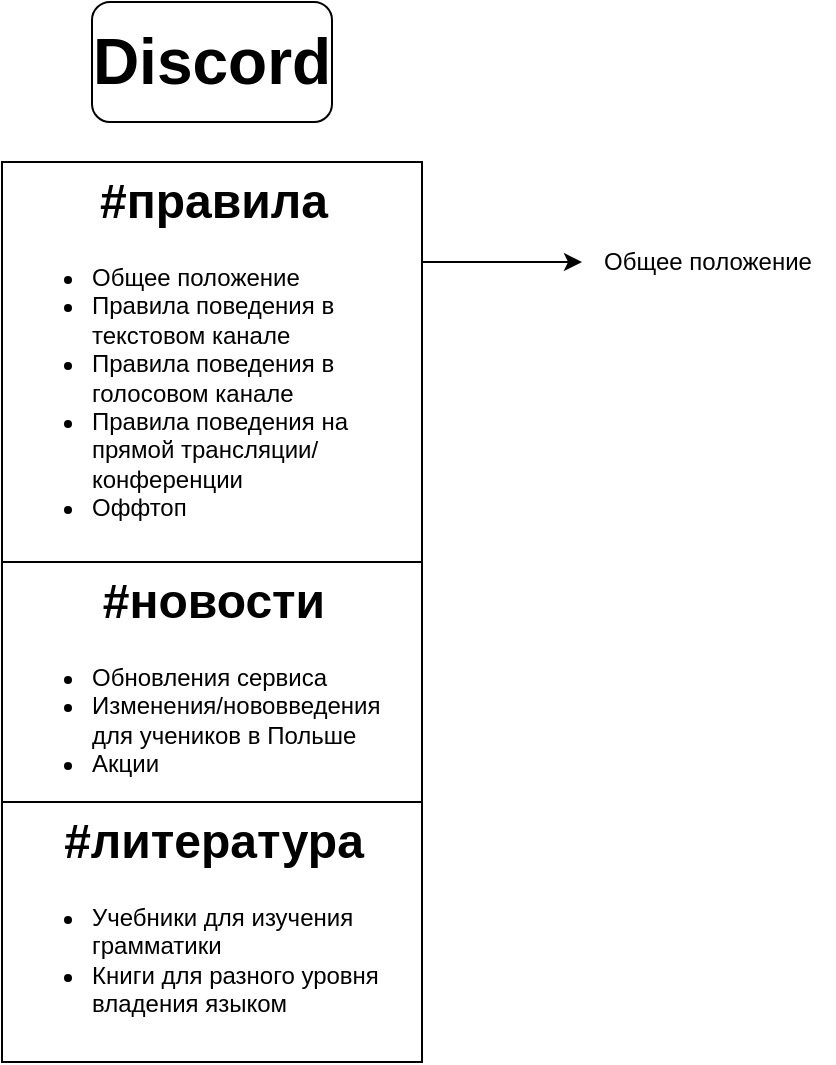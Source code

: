 <mxfile version="14.4.9" type="github">
  <diagram id="SIkGXITU9Z35wxNCEEsx" name="Page-1">
    <mxGraphModel dx="946" dy="662" grid="1" gridSize="10" guides="1" tooltips="1" connect="1" arrows="1" fold="1" page="1" pageScale="1" pageWidth="827" pageHeight="1169" math="0" shadow="0">
      <root>
        <mxCell id="0" />
        <mxCell id="1" parent="0" />
        <mxCell id="UHk0uMI-Ep7OaX0F3Ku_-1" value="&lt;font style=&quot;font-size: 32px&quot;&gt;&lt;b&gt;Discord&lt;/b&gt;&lt;/font&gt;" style="rounded=1;whiteSpace=wrap;html=1;" vertex="1" parent="1">
          <mxGeometry x="185" y="120" width="120" height="60" as="geometry" />
        </mxCell>
        <mxCell id="UHk0uMI-Ep7OaX0F3Ku_-13" style="edgeStyle=orthogonalEdgeStyle;rounded=0;orthogonalLoop=1;jettySize=auto;html=1;exitX=1;exitY=0.25;exitDx=0;exitDy=0;" edge="1" parent="1" source="UHk0uMI-Ep7OaX0F3Ku_-3" target="UHk0uMI-Ep7OaX0F3Ku_-11">
          <mxGeometry relative="1" as="geometry" />
        </mxCell>
        <mxCell id="UHk0uMI-Ep7OaX0F3Ku_-3" value="&lt;h1 style=&quot;text-align: center&quot;&gt;#правила&lt;/h1&gt;&lt;div&gt;&lt;ul&gt;&lt;li&gt;Общее положение&amp;nbsp;&lt;br&gt;&lt;/li&gt;&lt;li&gt;Правила поведения в текстовом канале&lt;br&gt;&lt;/li&gt;&lt;li&gt;Правила поведения в голосовом канале&lt;br&gt;&lt;/li&gt;&lt;li&gt;Правила поведения на прямой трансляции/конференции&lt;br&gt;&lt;/li&gt;&lt;li&gt;Оффтоп&lt;/li&gt;&lt;/ul&gt;&lt;/div&gt;&lt;div&gt;&lt;br&gt;&lt;/div&gt;&lt;div&gt;&lt;br&gt;&lt;/div&gt;" style="text;html=1;spacing=5;spacingTop=-20;whiteSpace=wrap;overflow=hidden;rounded=0;strokeColor=#000000;" vertex="1" parent="1">
          <mxGeometry x="140" y="200" width="210" height="200" as="geometry" />
        </mxCell>
        <mxCell id="UHk0uMI-Ep7OaX0F3Ku_-8" value="&lt;h1 style=&quot;text-align: center&quot;&gt;#новости&lt;/h1&gt;&lt;div&gt;&lt;ul&gt;&lt;li&gt;Обновления сервиса&lt;br&gt;&lt;/li&gt;&lt;li&gt;Изменения/нововведения для учеников в Польше&lt;/li&gt;&lt;li&gt;Акции&lt;/li&gt;&lt;/ul&gt;&lt;/div&gt;&lt;div&gt;&lt;br&gt;&lt;/div&gt;&lt;div&gt;&lt;br&gt;&lt;/div&gt;" style="text;html=1;fillColor=none;spacing=5;spacingTop=-20;whiteSpace=wrap;overflow=hidden;rounded=0;strokeColor=#000000;" vertex="1" parent="1">
          <mxGeometry x="140" y="400" width="210" height="120" as="geometry" />
        </mxCell>
        <mxCell id="UHk0uMI-Ep7OaX0F3Ku_-10" value="&lt;h1 style=&quot;text-align: center&quot;&gt;#литература&lt;/h1&gt;&lt;p&gt;&lt;/p&gt;&lt;ul&gt;&lt;li&gt;Учебники для изучения грамматики&lt;br&gt;&lt;/li&gt;&lt;li&gt;Книги для разного уровня владения языком&lt;br&gt;&lt;/li&gt;&lt;/ul&gt;&lt;p&gt;&lt;/p&gt;" style="text;html=1;fillColor=none;spacing=5;spacingTop=-20;whiteSpace=wrap;overflow=hidden;rounded=0;strokeColor=#000000;" vertex="1" parent="1">
          <mxGeometry x="140" y="520" width="210" height="130" as="geometry" />
        </mxCell>
        <mxCell id="UHk0uMI-Ep7OaX0F3Ku_-11" value="Общее положение" style="text;html=1;strokeColor=none;fillColor=none;align=center;verticalAlign=middle;whiteSpace=wrap;rounded=0;" vertex="1" parent="1">
          <mxGeometry x="430" y="190" width="126" height="120" as="geometry" />
        </mxCell>
      </root>
    </mxGraphModel>
  </diagram>
</mxfile>
